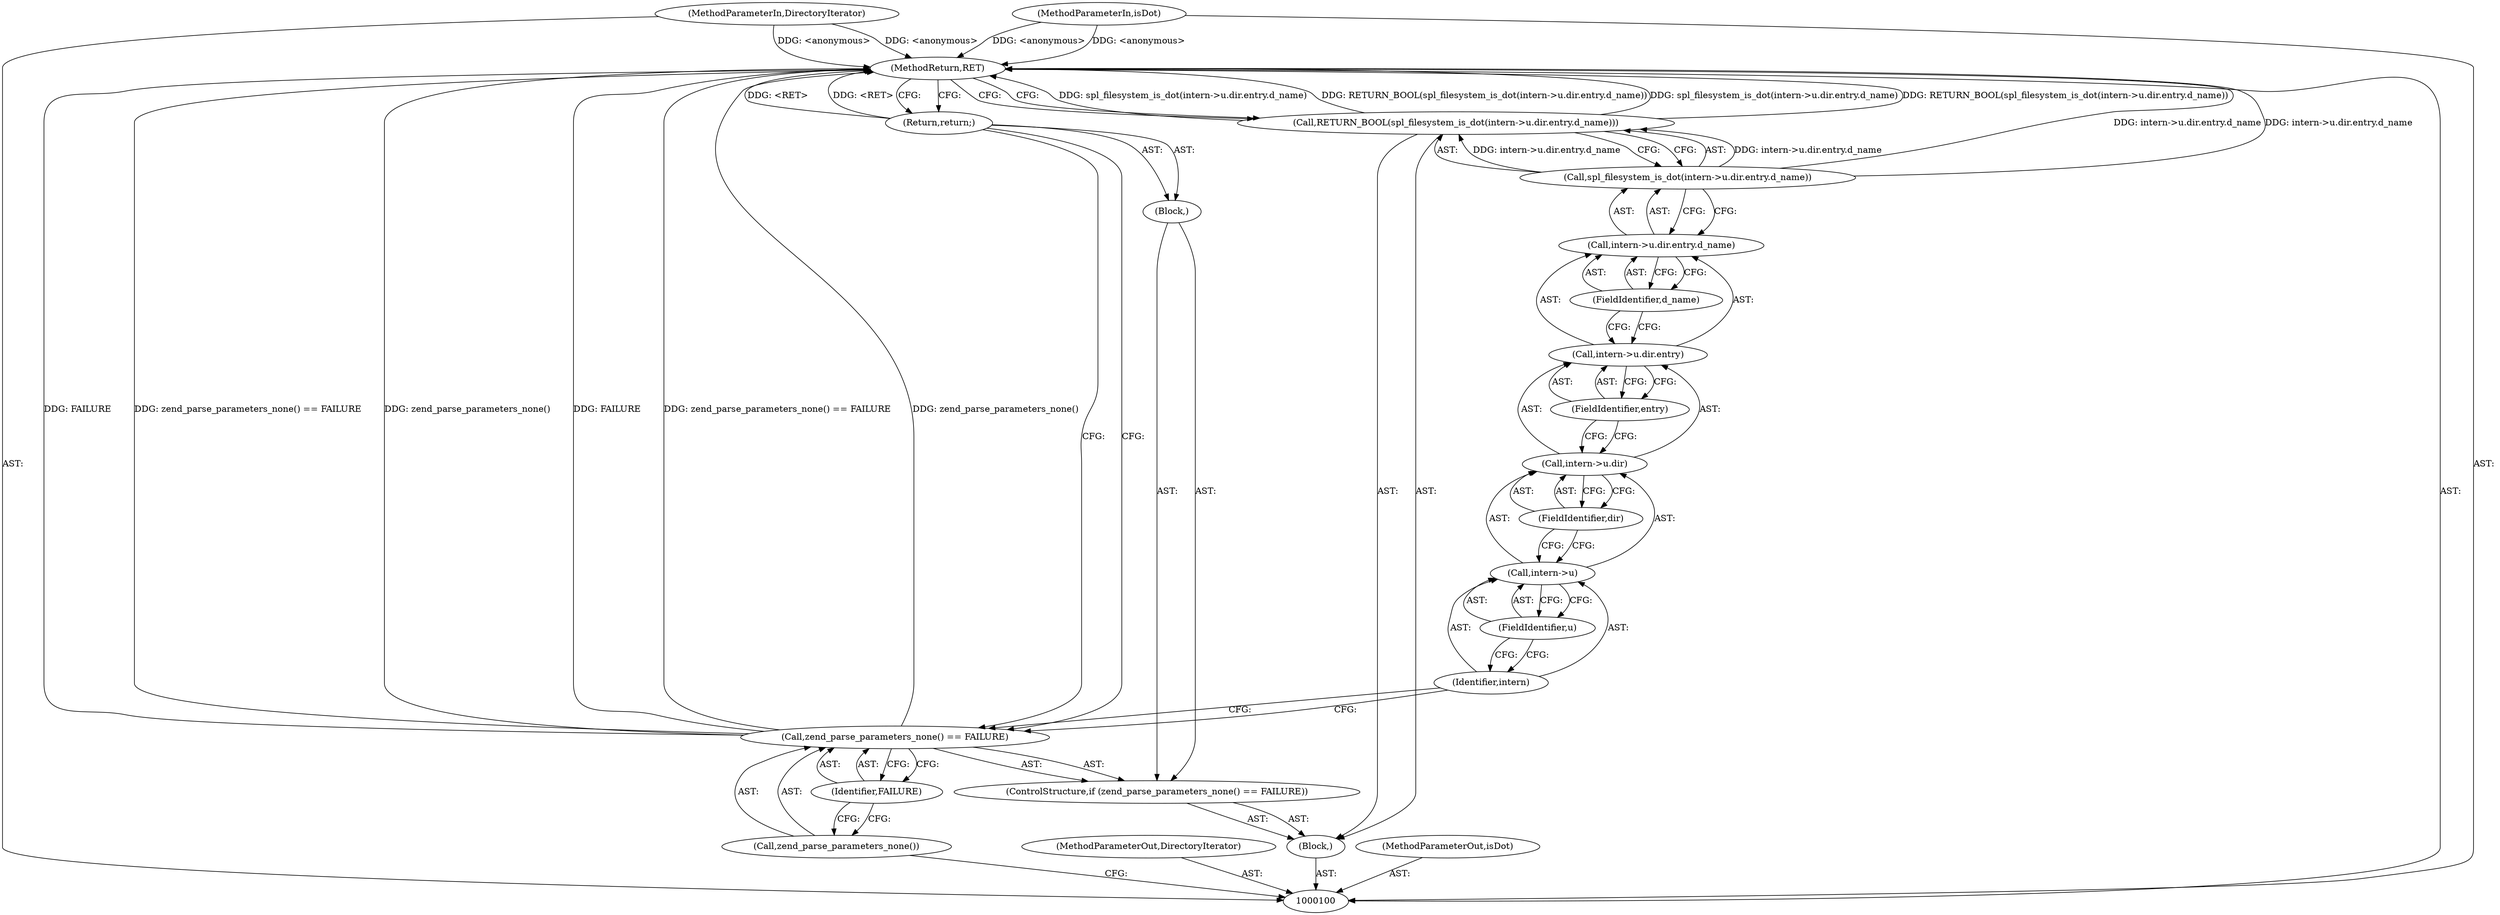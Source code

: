 digraph "0_php-src_7245bff300d3fa8bacbef7897ff080a6f1c23eba?w=1_10" {
"1000121" [label="(MethodReturn,RET)"];
"1000101" [label="(MethodParameterIn,DirectoryIterator)"];
"1000154" [label="(MethodParameterOut,DirectoryIterator)"];
"1000102" [label="(MethodParameterIn,isDot)"];
"1000155" [label="(MethodParameterOut,isDot)"];
"1000103" [label="(Block,)"];
"1000104" [label="(ControlStructure,if (zend_parse_parameters_none() == FAILURE))"];
"1000107" [label="(Identifier,FAILURE)"];
"1000108" [label="(Block,)"];
"1000105" [label="(Call,zend_parse_parameters_none() == FAILURE)"];
"1000106" [label="(Call,zend_parse_parameters_none())"];
"1000109" [label="(Return,return;)"];
"1000110" [label="(Call,RETURN_BOOL(spl_filesystem_is_dot(intern->u.dir.entry.d_name)))"];
"1000111" [label="(Call,spl_filesystem_is_dot(intern->u.dir.entry.d_name))"];
"1000112" [label="(Call,intern->u.dir.entry.d_name)"];
"1000113" [label="(Call,intern->u.dir.entry)"];
"1000114" [label="(Call,intern->u.dir)"];
"1000115" [label="(Call,intern->u)"];
"1000116" [label="(Identifier,intern)"];
"1000117" [label="(FieldIdentifier,u)"];
"1000118" [label="(FieldIdentifier,dir)"];
"1000119" [label="(FieldIdentifier,entry)"];
"1000120" [label="(FieldIdentifier,d_name)"];
"1000121" -> "1000100"  [label="AST: "];
"1000121" -> "1000109"  [label="CFG: "];
"1000121" -> "1000110"  [label="CFG: "];
"1000105" -> "1000121"  [label="DDG: FAILURE"];
"1000105" -> "1000121"  [label="DDG: zend_parse_parameters_none() == FAILURE"];
"1000105" -> "1000121"  [label="DDG: zend_parse_parameters_none()"];
"1000110" -> "1000121"  [label="DDG: spl_filesystem_is_dot(intern->u.dir.entry.d_name)"];
"1000110" -> "1000121"  [label="DDG: RETURN_BOOL(spl_filesystem_is_dot(intern->u.dir.entry.d_name))"];
"1000102" -> "1000121"  [label="DDG: <anonymous>"];
"1000111" -> "1000121"  [label="DDG: intern->u.dir.entry.d_name"];
"1000101" -> "1000121"  [label="DDG: <anonymous>"];
"1000109" -> "1000121"  [label="DDG: <RET>"];
"1000101" -> "1000100"  [label="AST: "];
"1000101" -> "1000121"  [label="DDG: <anonymous>"];
"1000154" -> "1000100"  [label="AST: "];
"1000102" -> "1000100"  [label="AST: "];
"1000102" -> "1000121"  [label="DDG: <anonymous>"];
"1000155" -> "1000100"  [label="AST: "];
"1000103" -> "1000100"  [label="AST: "];
"1000104" -> "1000103"  [label="AST: "];
"1000110" -> "1000103"  [label="AST: "];
"1000104" -> "1000103"  [label="AST: "];
"1000105" -> "1000104"  [label="AST: "];
"1000108" -> "1000104"  [label="AST: "];
"1000107" -> "1000105"  [label="AST: "];
"1000107" -> "1000106"  [label="CFG: "];
"1000105" -> "1000107"  [label="CFG: "];
"1000108" -> "1000104"  [label="AST: "];
"1000109" -> "1000108"  [label="AST: "];
"1000105" -> "1000104"  [label="AST: "];
"1000105" -> "1000107"  [label="CFG: "];
"1000106" -> "1000105"  [label="AST: "];
"1000107" -> "1000105"  [label="AST: "];
"1000109" -> "1000105"  [label="CFG: "];
"1000116" -> "1000105"  [label="CFG: "];
"1000105" -> "1000121"  [label="DDG: FAILURE"];
"1000105" -> "1000121"  [label="DDG: zend_parse_parameters_none() == FAILURE"];
"1000105" -> "1000121"  [label="DDG: zend_parse_parameters_none()"];
"1000106" -> "1000105"  [label="AST: "];
"1000106" -> "1000100"  [label="CFG: "];
"1000107" -> "1000106"  [label="CFG: "];
"1000109" -> "1000108"  [label="AST: "];
"1000109" -> "1000105"  [label="CFG: "];
"1000121" -> "1000109"  [label="CFG: "];
"1000109" -> "1000121"  [label="DDG: <RET>"];
"1000110" -> "1000103"  [label="AST: "];
"1000110" -> "1000111"  [label="CFG: "];
"1000111" -> "1000110"  [label="AST: "];
"1000121" -> "1000110"  [label="CFG: "];
"1000110" -> "1000121"  [label="DDG: spl_filesystem_is_dot(intern->u.dir.entry.d_name)"];
"1000110" -> "1000121"  [label="DDG: RETURN_BOOL(spl_filesystem_is_dot(intern->u.dir.entry.d_name))"];
"1000111" -> "1000110"  [label="DDG: intern->u.dir.entry.d_name"];
"1000111" -> "1000110"  [label="AST: "];
"1000111" -> "1000112"  [label="CFG: "];
"1000112" -> "1000111"  [label="AST: "];
"1000110" -> "1000111"  [label="CFG: "];
"1000111" -> "1000121"  [label="DDG: intern->u.dir.entry.d_name"];
"1000111" -> "1000110"  [label="DDG: intern->u.dir.entry.d_name"];
"1000112" -> "1000111"  [label="AST: "];
"1000112" -> "1000120"  [label="CFG: "];
"1000113" -> "1000112"  [label="AST: "];
"1000120" -> "1000112"  [label="AST: "];
"1000111" -> "1000112"  [label="CFG: "];
"1000113" -> "1000112"  [label="AST: "];
"1000113" -> "1000119"  [label="CFG: "];
"1000114" -> "1000113"  [label="AST: "];
"1000119" -> "1000113"  [label="AST: "];
"1000120" -> "1000113"  [label="CFG: "];
"1000114" -> "1000113"  [label="AST: "];
"1000114" -> "1000118"  [label="CFG: "];
"1000115" -> "1000114"  [label="AST: "];
"1000118" -> "1000114"  [label="AST: "];
"1000119" -> "1000114"  [label="CFG: "];
"1000115" -> "1000114"  [label="AST: "];
"1000115" -> "1000117"  [label="CFG: "];
"1000116" -> "1000115"  [label="AST: "];
"1000117" -> "1000115"  [label="AST: "];
"1000118" -> "1000115"  [label="CFG: "];
"1000116" -> "1000115"  [label="AST: "];
"1000116" -> "1000105"  [label="CFG: "];
"1000117" -> "1000116"  [label="CFG: "];
"1000117" -> "1000115"  [label="AST: "];
"1000117" -> "1000116"  [label="CFG: "];
"1000115" -> "1000117"  [label="CFG: "];
"1000118" -> "1000114"  [label="AST: "];
"1000118" -> "1000115"  [label="CFG: "];
"1000114" -> "1000118"  [label="CFG: "];
"1000119" -> "1000113"  [label="AST: "];
"1000119" -> "1000114"  [label="CFG: "];
"1000113" -> "1000119"  [label="CFG: "];
"1000120" -> "1000112"  [label="AST: "];
"1000120" -> "1000113"  [label="CFG: "];
"1000112" -> "1000120"  [label="CFG: "];
}
